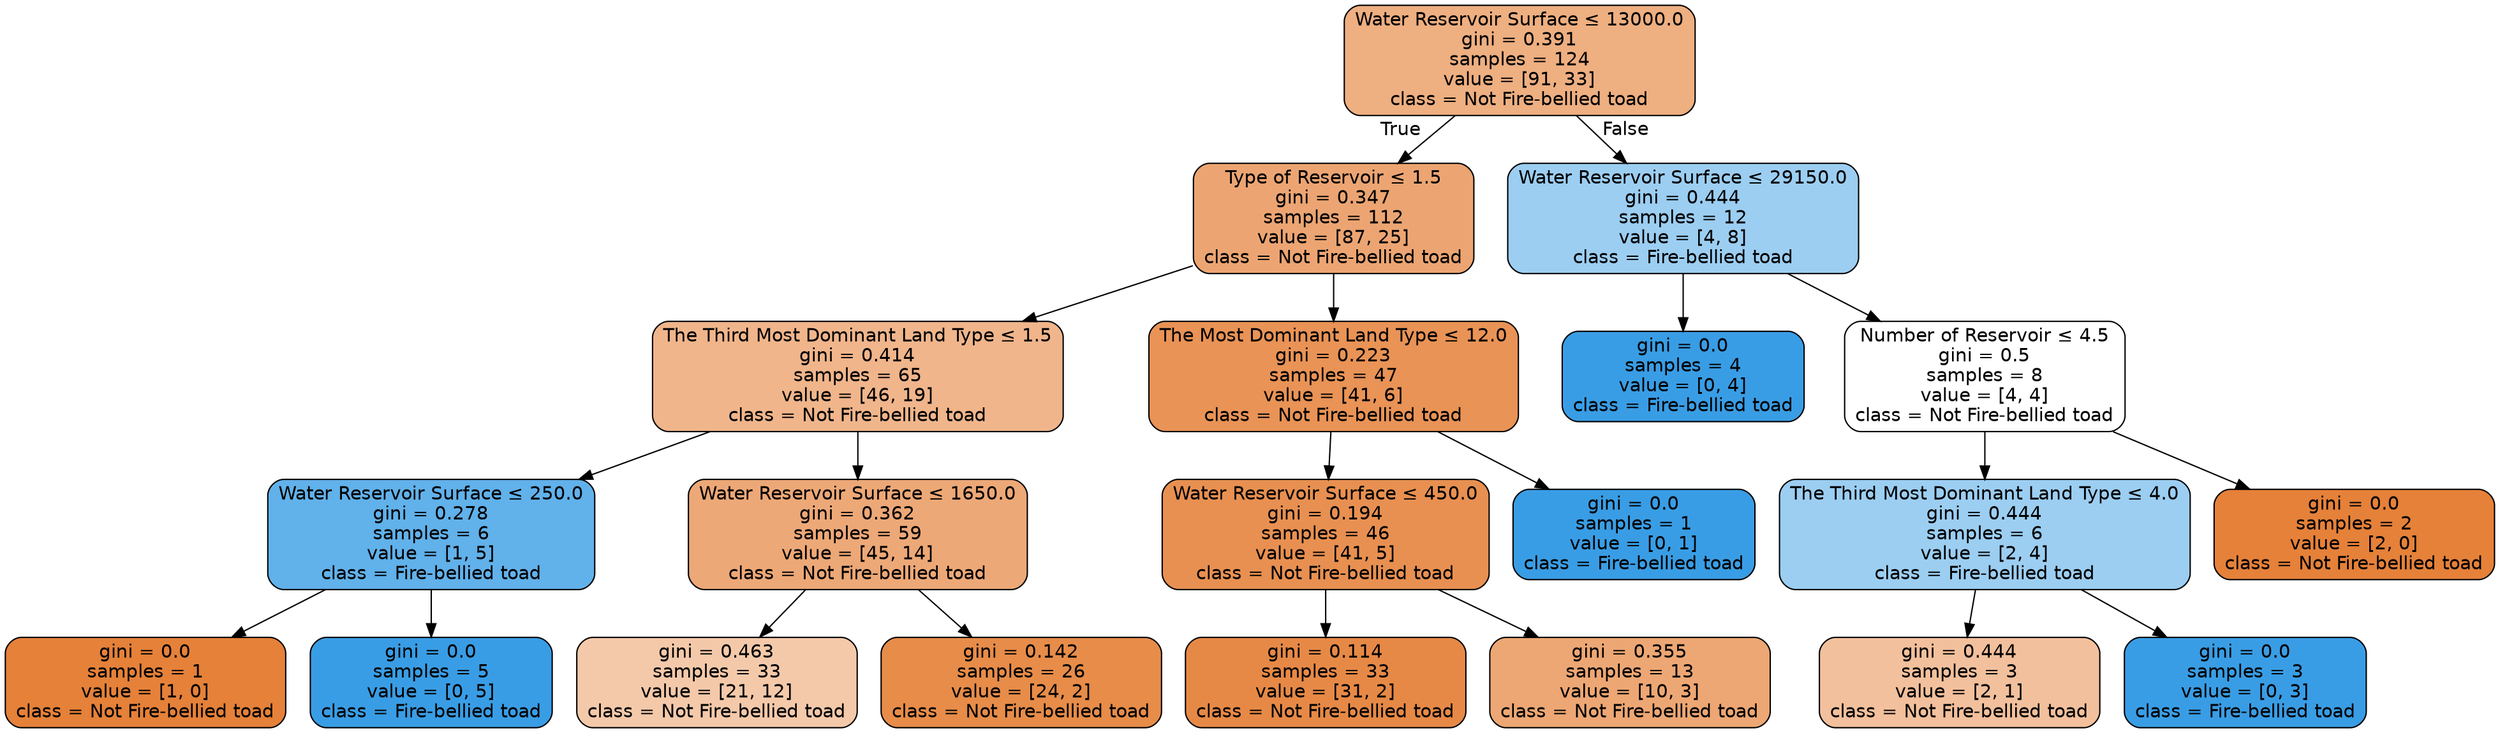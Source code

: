 digraph Tree {
node [shape=box, style="filled, rounded", color="black", fontname=helvetica] ;
edge [fontname=helvetica] ;
0 [label=<Water Reservoir Surface &le; 13000.0<br/>gini = 0.391<br/>samples = 124<br/>value = [91, 33]<br/>class = Not Fire-bellied toad>, fillcolor="#eeaf81"] ;
1 [label=<Type of Reservoir &le; 1.5<br/>gini = 0.347<br/>samples = 112<br/>value = [87, 25]<br/>class = Not Fire-bellied toad>, fillcolor="#eca572"] ;
0 -> 1 [labeldistance=2.5, labelangle=45, headlabel="True"] ;
2 [label=<The Third Most Dominant Land Type &le; 1.5<br/>gini = 0.414<br/>samples = 65<br/>value = [46, 19]<br/>class = Not Fire-bellied toad>, fillcolor="#f0b58b"] ;
1 -> 2 ;
3 [label=<Water Reservoir Surface &le; 250.0<br/>gini = 0.278<br/>samples = 6<br/>value = [1, 5]<br/>class = Fire-bellied toad>, fillcolor="#61b1ea"] ;
2 -> 3 ;
4 [label=<gini = 0.0<br/>samples = 1<br/>value = [1, 0]<br/>class = Not Fire-bellied toad>, fillcolor="#e58139"] ;
3 -> 4 ;
5 [label=<gini = 0.0<br/>samples = 5<br/>value = [0, 5]<br/>class = Fire-bellied toad>, fillcolor="#399de5"] ;
3 -> 5 ;
6 [label=<Water Reservoir Surface &le; 1650.0<br/>gini = 0.362<br/>samples = 59<br/>value = [45, 14]<br/>class = Not Fire-bellied toad>, fillcolor="#eda877"] ;
2 -> 6 ;
7 [label=<gini = 0.463<br/>samples = 33<br/>value = [21, 12]<br/>class = Not Fire-bellied toad>, fillcolor="#f4c9aa"] ;
6 -> 7 ;
8 [label=<gini = 0.142<br/>samples = 26<br/>value = [24, 2]<br/>class = Not Fire-bellied toad>, fillcolor="#e78c49"] ;
6 -> 8 ;
9 [label=<The Most Dominant Land Type &le; 12.0<br/>gini = 0.223<br/>samples = 47<br/>value = [41, 6]<br/>class = Not Fire-bellied toad>, fillcolor="#e99356"] ;
1 -> 9 ;
10 [label=<Water Reservoir Surface &le; 450.0<br/>gini = 0.194<br/>samples = 46<br/>value = [41, 5]<br/>class = Not Fire-bellied toad>, fillcolor="#e89051"] ;
9 -> 10 ;
11 [label=<gini = 0.114<br/>samples = 33<br/>value = [31, 2]<br/>class = Not Fire-bellied toad>, fillcolor="#e78946"] ;
10 -> 11 ;
12 [label=<gini = 0.355<br/>samples = 13<br/>value = [10, 3]<br/>class = Not Fire-bellied toad>, fillcolor="#eda774"] ;
10 -> 12 ;
13 [label=<gini = 0.0<br/>samples = 1<br/>value = [0, 1]<br/>class = Fire-bellied toad>, fillcolor="#399de5"] ;
9 -> 13 ;
14 [label=<Water Reservoir Surface &le; 29150.0<br/>gini = 0.444<br/>samples = 12<br/>value = [4, 8]<br/>class = Fire-bellied toad>, fillcolor="#9ccef2"] ;
0 -> 14 [labeldistance=2.5, labelangle=-45, headlabel="False"] ;
15 [label=<gini = 0.0<br/>samples = 4<br/>value = [0, 4]<br/>class = Fire-bellied toad>, fillcolor="#399de5"] ;
14 -> 15 ;
16 [label=<Number of Reservoir &le; 4.5<br/>gini = 0.5<br/>samples = 8<br/>value = [4, 4]<br/>class = Not Fire-bellied toad>, fillcolor="#ffffff"] ;
14 -> 16 ;
17 [label=<The Third Most Dominant Land Type &le; 4.0<br/>gini = 0.444<br/>samples = 6<br/>value = [2, 4]<br/>class = Fire-bellied toad>, fillcolor="#9ccef2"] ;
16 -> 17 ;
18 [label=<gini = 0.444<br/>samples = 3<br/>value = [2, 1]<br/>class = Not Fire-bellied toad>, fillcolor="#f2c09c"] ;
17 -> 18 ;
19 [label=<gini = 0.0<br/>samples = 3<br/>value = [0, 3]<br/>class = Fire-bellied toad>, fillcolor="#399de5"] ;
17 -> 19 ;
20 [label=<gini = 0.0<br/>samples = 2<br/>value = [2, 0]<br/>class = Not Fire-bellied toad>, fillcolor="#e58139"] ;
16 -> 20 ;
}